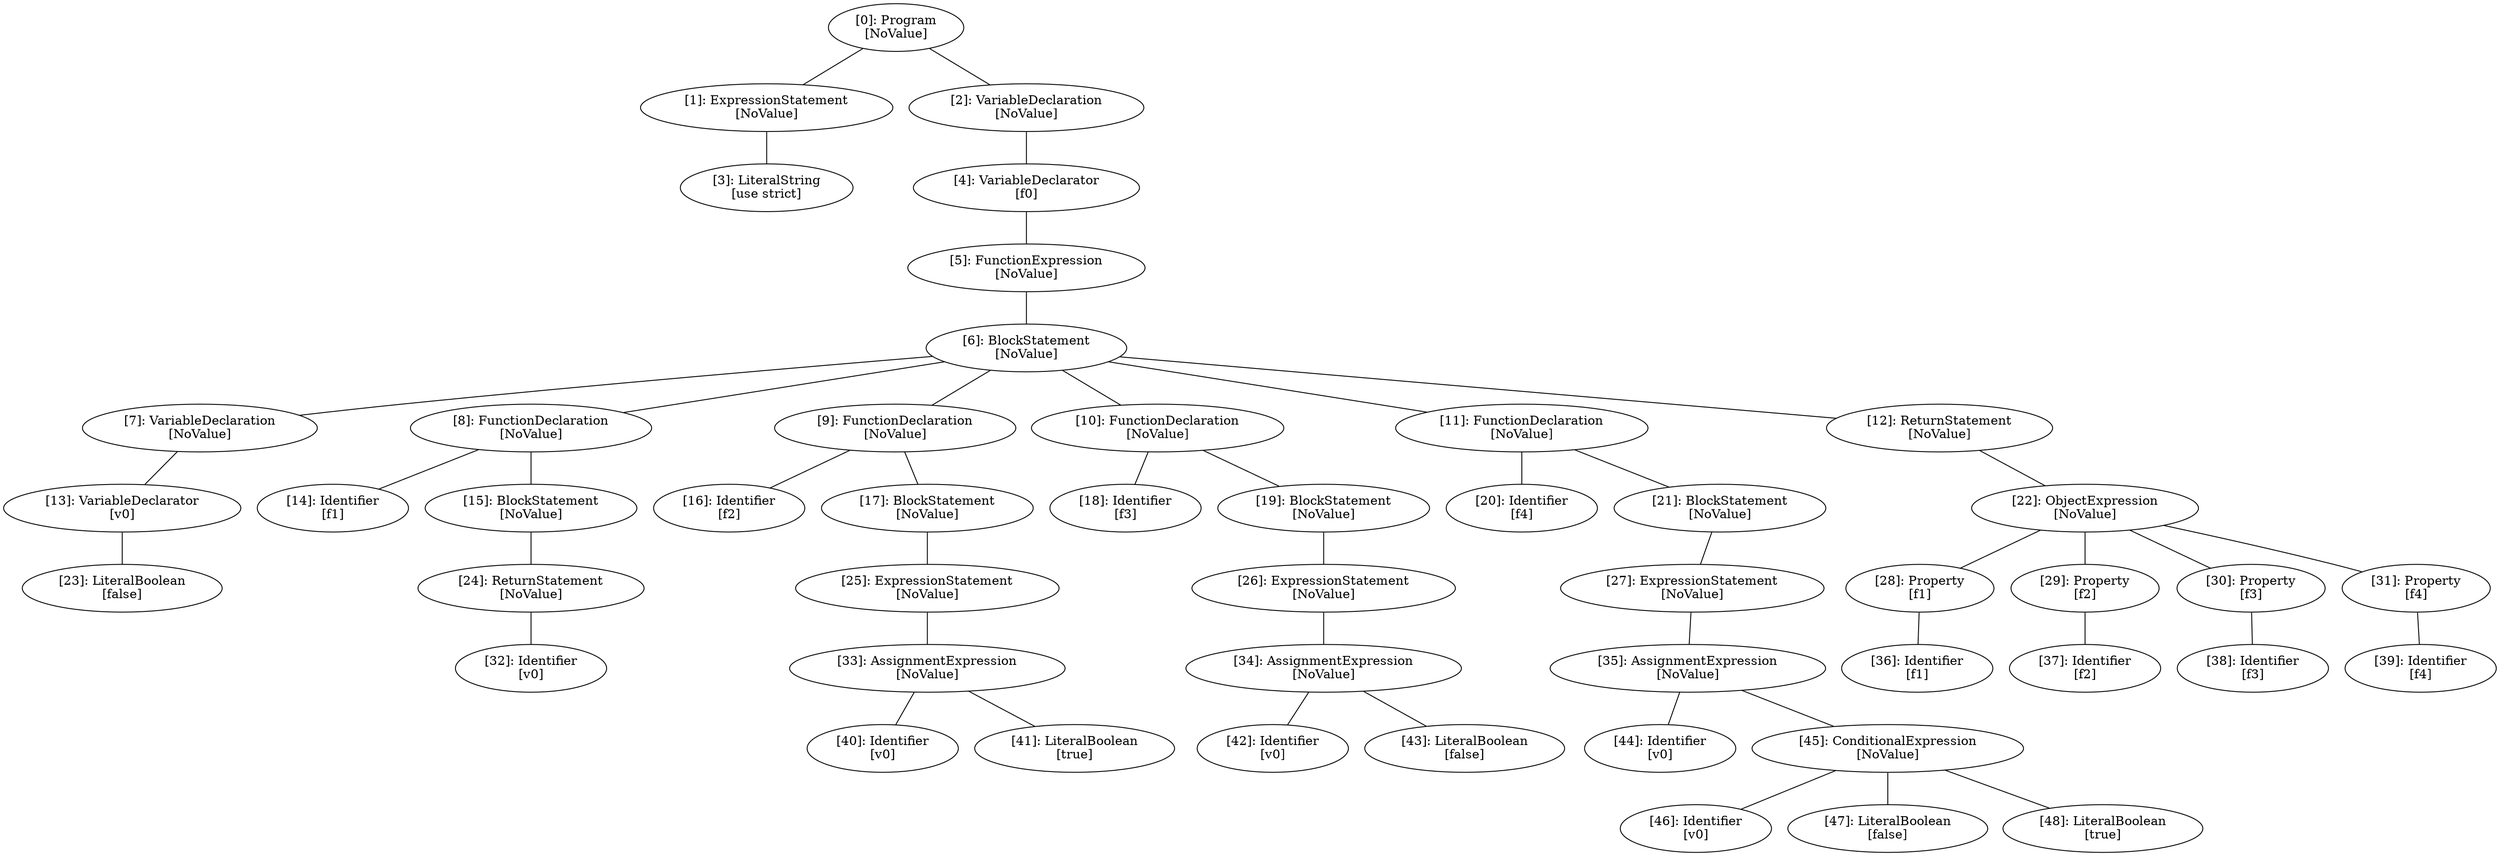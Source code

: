 // Result
graph {
	0 [label="[0]: Program
[NoValue]"]
	1 [label="[1]: ExpressionStatement
[NoValue]"]
	2 [label="[2]: VariableDeclaration
[NoValue]"]
	3 [label="[3]: LiteralString
[use strict]"]
	4 [label="[4]: VariableDeclarator
[f0]"]
	5 [label="[5]: FunctionExpression
[NoValue]"]
	6 [label="[6]: BlockStatement
[NoValue]"]
	7 [label="[7]: VariableDeclaration
[NoValue]"]
	8 [label="[8]: FunctionDeclaration
[NoValue]"]
	9 [label="[9]: FunctionDeclaration
[NoValue]"]
	10 [label="[10]: FunctionDeclaration
[NoValue]"]
	11 [label="[11]: FunctionDeclaration
[NoValue]"]
	12 [label="[12]: ReturnStatement
[NoValue]"]
	13 [label="[13]: VariableDeclarator
[v0]"]
	14 [label="[14]: Identifier
[f1]"]
	15 [label="[15]: BlockStatement
[NoValue]"]
	16 [label="[16]: Identifier
[f2]"]
	17 [label="[17]: BlockStatement
[NoValue]"]
	18 [label="[18]: Identifier
[f3]"]
	19 [label="[19]: BlockStatement
[NoValue]"]
	20 [label="[20]: Identifier
[f4]"]
	21 [label="[21]: BlockStatement
[NoValue]"]
	22 [label="[22]: ObjectExpression
[NoValue]"]
	23 [label="[23]: LiteralBoolean
[false]"]
	24 [label="[24]: ReturnStatement
[NoValue]"]
	25 [label="[25]: ExpressionStatement
[NoValue]"]
	26 [label="[26]: ExpressionStatement
[NoValue]"]
	27 [label="[27]: ExpressionStatement
[NoValue]"]
	28 [label="[28]: Property
[f1]"]
	29 [label="[29]: Property
[f2]"]
	30 [label="[30]: Property
[f3]"]
	31 [label="[31]: Property
[f4]"]
	32 [label="[32]: Identifier
[v0]"]
	33 [label="[33]: AssignmentExpression
[NoValue]"]
	34 [label="[34]: AssignmentExpression
[NoValue]"]
	35 [label="[35]: AssignmentExpression
[NoValue]"]
	36 [label="[36]: Identifier
[f1]"]
	37 [label="[37]: Identifier
[f2]"]
	38 [label="[38]: Identifier
[f3]"]
	39 [label="[39]: Identifier
[f4]"]
	40 [label="[40]: Identifier
[v0]"]
	41 [label="[41]: LiteralBoolean
[true]"]
	42 [label="[42]: Identifier
[v0]"]
	43 [label="[43]: LiteralBoolean
[false]"]
	44 [label="[44]: Identifier
[v0]"]
	45 [label="[45]: ConditionalExpression
[NoValue]"]
	46 [label="[46]: Identifier
[v0]"]
	47 [label="[47]: LiteralBoolean
[false]"]
	48 [label="[48]: LiteralBoolean
[true]"]
	0 -- 1
	0 -- 2
	1 -- 3
	2 -- 4
	4 -- 5
	5 -- 6
	6 -- 7
	6 -- 8
	6 -- 9
	6 -- 10
	6 -- 11
	6 -- 12
	7 -- 13
	8 -- 14
	8 -- 15
	9 -- 16
	9 -- 17
	10 -- 18
	10 -- 19
	11 -- 20
	11 -- 21
	12 -- 22
	13 -- 23
	15 -- 24
	17 -- 25
	19 -- 26
	21 -- 27
	22 -- 28
	22 -- 29
	22 -- 30
	22 -- 31
	24 -- 32
	25 -- 33
	26 -- 34
	27 -- 35
	28 -- 36
	29 -- 37
	30 -- 38
	31 -- 39
	33 -- 40
	33 -- 41
	34 -- 42
	34 -- 43
	35 -- 44
	35 -- 45
	45 -- 46
	45 -- 47
	45 -- 48
}
